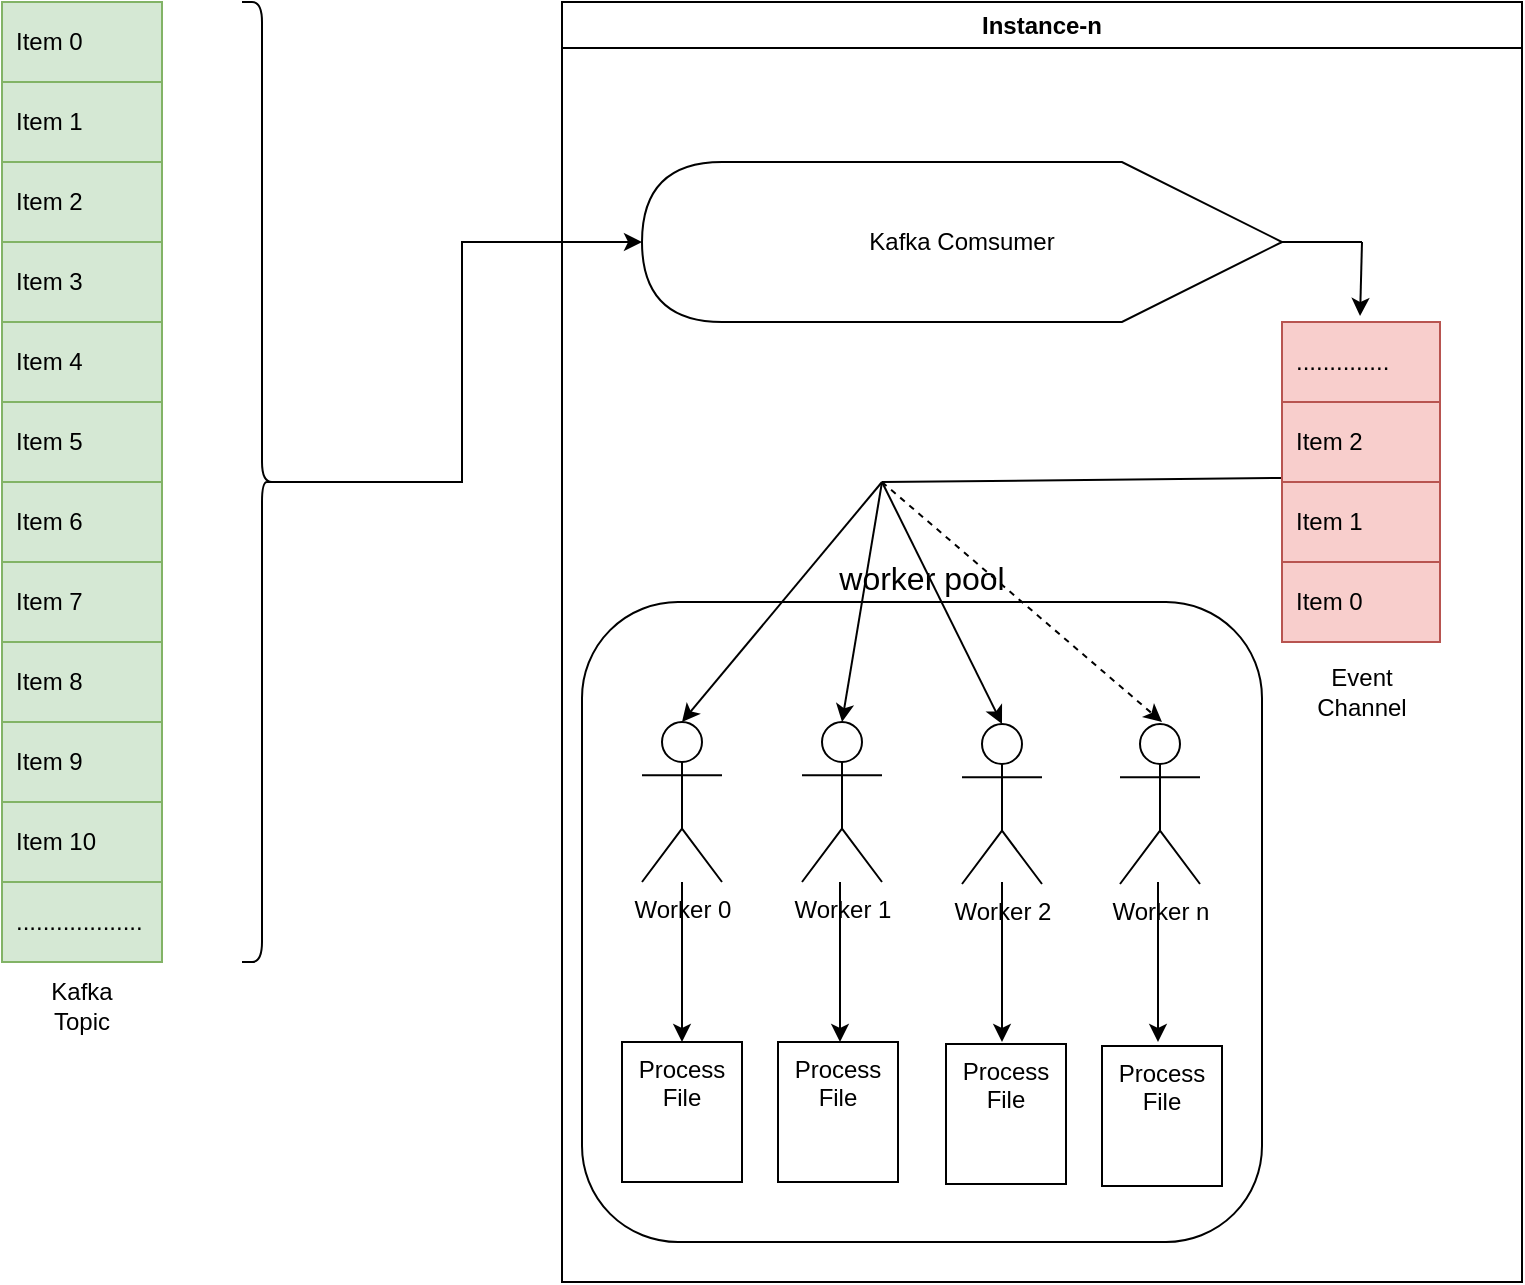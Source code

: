 <mxfile version="24.8.4">
  <diagram name="Page-1" id="sOotC2LdYVgw5ZosODeW">
    <mxGraphModel dx="1434" dy="788" grid="1" gridSize="10" guides="1" tooltips="1" connect="1" arrows="1" fold="1" page="1" pageScale="1" pageWidth="850" pageHeight="1100" math="0" shadow="0">
      <root>
        <mxCell id="0" />
        <mxCell id="1" parent="0" />
        <mxCell id="hxlogFKfareEqJslP9uV-1" value="" style="shape=table;startSize=0;container=1;collapsible=0;childLayout=tableLayout;fontSize=11;fillColor=#d5e8d4;strokeColor=#82b366;" vertex="1" parent="1">
          <mxGeometry x="40" y="40" width="80" height="160" as="geometry" />
        </mxCell>
        <mxCell id="hxlogFKfareEqJslP9uV-2" value="" style="shape=tableRow;horizontal=0;startSize=0;swimlaneHead=0;swimlaneBody=0;strokeColor=inherit;top=0;left=0;bottom=0;right=0;collapsible=0;dropTarget=0;fillColor=none;points=[[0,0.5],[1,0.5]];portConstraint=eastwest;fontSize=16;" vertex="1" parent="hxlogFKfareEqJslP9uV-1">
          <mxGeometry width="80" height="40" as="geometry" />
        </mxCell>
        <mxCell id="hxlogFKfareEqJslP9uV-3" value="Item 0" style="shape=partialRectangle;html=1;whiteSpace=wrap;connectable=0;strokeColor=inherit;overflow=hidden;fillColor=none;top=0;left=0;bottom=0;right=0;pointerEvents=1;fontSize=12;align=left;spacingLeft=5;" vertex="1" parent="hxlogFKfareEqJslP9uV-2">
          <mxGeometry width="80" height="40" as="geometry">
            <mxRectangle width="80" height="40" as="alternateBounds" />
          </mxGeometry>
        </mxCell>
        <mxCell id="hxlogFKfareEqJslP9uV-4" value="" style="shape=tableRow;horizontal=0;startSize=0;swimlaneHead=0;swimlaneBody=0;strokeColor=inherit;top=0;left=0;bottom=0;right=0;collapsible=0;dropTarget=0;fillColor=none;points=[[0,0.5],[1,0.5]];portConstraint=eastwest;fontSize=16;" vertex="1" parent="hxlogFKfareEqJslP9uV-1">
          <mxGeometry y="40" width="80" height="40" as="geometry" />
        </mxCell>
        <mxCell id="hxlogFKfareEqJslP9uV-5" value="Item 1" style="shape=partialRectangle;html=1;whiteSpace=wrap;connectable=0;strokeColor=inherit;overflow=hidden;fillColor=none;top=0;left=0;bottom=0;right=0;pointerEvents=1;fontSize=12;align=left;spacingLeft=5;" vertex="1" parent="hxlogFKfareEqJslP9uV-4">
          <mxGeometry width="80" height="40" as="geometry">
            <mxRectangle width="80" height="40" as="alternateBounds" />
          </mxGeometry>
        </mxCell>
        <mxCell id="hxlogFKfareEqJslP9uV-6" value="" style="shape=tableRow;horizontal=0;startSize=0;swimlaneHead=0;swimlaneBody=0;strokeColor=inherit;top=0;left=0;bottom=0;right=0;collapsible=0;dropTarget=0;fillColor=none;points=[[0,0.5],[1,0.5]];portConstraint=eastwest;fontSize=16;" vertex="1" parent="hxlogFKfareEqJslP9uV-1">
          <mxGeometry y="80" width="80" height="40" as="geometry" />
        </mxCell>
        <mxCell id="hxlogFKfareEqJslP9uV-7" value="Item 2" style="shape=partialRectangle;html=1;whiteSpace=wrap;connectable=0;strokeColor=inherit;overflow=hidden;fillColor=none;top=0;left=0;bottom=0;right=0;pointerEvents=1;fontSize=12;align=left;spacingLeft=5;" vertex="1" parent="hxlogFKfareEqJslP9uV-6">
          <mxGeometry width="80" height="40" as="geometry">
            <mxRectangle width="80" height="40" as="alternateBounds" />
          </mxGeometry>
        </mxCell>
        <mxCell id="hxlogFKfareEqJslP9uV-8" style="shape=tableRow;horizontal=0;startSize=0;swimlaneHead=0;swimlaneBody=0;strokeColor=inherit;top=0;left=0;bottom=0;right=0;collapsible=0;dropTarget=0;fillColor=none;points=[[0,0.5],[1,0.5]];portConstraint=eastwest;fontSize=16;" vertex="1" parent="hxlogFKfareEqJslP9uV-1">
          <mxGeometry y="120" width="80" height="40" as="geometry" />
        </mxCell>
        <mxCell id="hxlogFKfareEqJslP9uV-9" value="Item 3" style="shape=partialRectangle;html=1;whiteSpace=wrap;connectable=0;strokeColor=inherit;overflow=hidden;fillColor=none;top=0;left=0;bottom=0;right=0;pointerEvents=1;fontSize=12;align=left;spacingLeft=5;" vertex="1" parent="hxlogFKfareEqJslP9uV-8">
          <mxGeometry width="80" height="40" as="geometry">
            <mxRectangle width="80" height="40" as="alternateBounds" />
          </mxGeometry>
        </mxCell>
        <mxCell id="hxlogFKfareEqJslP9uV-10" value="" style="shape=table;startSize=0;container=1;collapsible=0;childLayout=tableLayout;fontSize=11;fillColor=#d5e8d4;strokeColor=#82b366;" vertex="1" parent="1">
          <mxGeometry x="40" y="200" width="80" height="160" as="geometry" />
        </mxCell>
        <mxCell id="hxlogFKfareEqJslP9uV-11" value="" style="shape=tableRow;horizontal=0;startSize=0;swimlaneHead=0;swimlaneBody=0;strokeColor=inherit;top=0;left=0;bottom=0;right=0;collapsible=0;dropTarget=0;fillColor=none;points=[[0,0.5],[1,0.5]];portConstraint=eastwest;fontSize=16;" vertex="1" parent="hxlogFKfareEqJslP9uV-10">
          <mxGeometry width="80" height="40" as="geometry" />
        </mxCell>
        <mxCell id="hxlogFKfareEqJslP9uV-12" value="Item 4" style="shape=partialRectangle;html=1;whiteSpace=wrap;connectable=0;strokeColor=inherit;overflow=hidden;fillColor=none;top=0;left=0;bottom=0;right=0;pointerEvents=1;fontSize=12;align=left;spacingLeft=5;" vertex="1" parent="hxlogFKfareEqJslP9uV-11">
          <mxGeometry width="80" height="40" as="geometry">
            <mxRectangle width="80" height="40" as="alternateBounds" />
          </mxGeometry>
        </mxCell>
        <mxCell id="hxlogFKfareEqJslP9uV-13" value="" style="shape=tableRow;horizontal=0;startSize=0;swimlaneHead=0;swimlaneBody=0;strokeColor=inherit;top=0;left=0;bottom=0;right=0;collapsible=0;dropTarget=0;fillColor=none;points=[[0,0.5],[1,0.5]];portConstraint=eastwest;fontSize=16;" vertex="1" parent="hxlogFKfareEqJslP9uV-10">
          <mxGeometry y="40" width="80" height="40" as="geometry" />
        </mxCell>
        <mxCell id="hxlogFKfareEqJslP9uV-14" value="Item 5" style="shape=partialRectangle;html=1;whiteSpace=wrap;connectable=0;strokeColor=inherit;overflow=hidden;fillColor=none;top=0;left=0;bottom=0;right=0;pointerEvents=1;fontSize=12;align=left;spacingLeft=5;" vertex="1" parent="hxlogFKfareEqJslP9uV-13">
          <mxGeometry width="80" height="40" as="geometry">
            <mxRectangle width="80" height="40" as="alternateBounds" />
          </mxGeometry>
        </mxCell>
        <mxCell id="hxlogFKfareEqJslP9uV-15" value="" style="shape=tableRow;horizontal=0;startSize=0;swimlaneHead=0;swimlaneBody=0;strokeColor=inherit;top=0;left=0;bottom=0;right=0;collapsible=0;dropTarget=0;fillColor=none;points=[[0,0.5],[1,0.5]];portConstraint=eastwest;fontSize=16;" vertex="1" parent="hxlogFKfareEqJslP9uV-10">
          <mxGeometry y="80" width="80" height="40" as="geometry" />
        </mxCell>
        <mxCell id="hxlogFKfareEqJslP9uV-16" value="Item 6" style="shape=partialRectangle;html=1;whiteSpace=wrap;connectable=0;strokeColor=inherit;overflow=hidden;fillColor=none;top=0;left=0;bottom=0;right=0;pointerEvents=1;fontSize=12;align=left;spacingLeft=5;" vertex="1" parent="hxlogFKfareEqJslP9uV-15">
          <mxGeometry width="80" height="40" as="geometry">
            <mxRectangle width="80" height="40" as="alternateBounds" />
          </mxGeometry>
        </mxCell>
        <mxCell id="hxlogFKfareEqJslP9uV-17" style="shape=tableRow;horizontal=0;startSize=0;swimlaneHead=0;swimlaneBody=0;strokeColor=inherit;top=0;left=0;bottom=0;right=0;collapsible=0;dropTarget=0;fillColor=none;points=[[0,0.5],[1,0.5]];portConstraint=eastwest;fontSize=16;" vertex="1" parent="hxlogFKfareEqJslP9uV-10">
          <mxGeometry y="120" width="80" height="40" as="geometry" />
        </mxCell>
        <mxCell id="hxlogFKfareEqJslP9uV-18" value="Item 7" style="shape=partialRectangle;html=1;whiteSpace=wrap;connectable=0;strokeColor=inherit;overflow=hidden;fillColor=none;top=0;left=0;bottom=0;right=0;pointerEvents=1;fontSize=12;align=left;spacingLeft=5;" vertex="1" parent="hxlogFKfareEqJslP9uV-17">
          <mxGeometry width="80" height="40" as="geometry">
            <mxRectangle width="80" height="40" as="alternateBounds" />
          </mxGeometry>
        </mxCell>
        <mxCell id="hxlogFKfareEqJslP9uV-54" value="" style="shape=table;startSize=0;container=1;collapsible=0;childLayout=tableLayout;fontSize=11;fillColor=#d5e8d4;strokeColor=#82b366;" vertex="1" parent="1">
          <mxGeometry x="40" y="360" width="80" height="160" as="geometry" />
        </mxCell>
        <mxCell id="hxlogFKfareEqJslP9uV-55" value="" style="shape=tableRow;horizontal=0;startSize=0;swimlaneHead=0;swimlaneBody=0;strokeColor=inherit;top=0;left=0;bottom=0;right=0;collapsible=0;dropTarget=0;fillColor=none;points=[[0,0.5],[1,0.5]];portConstraint=eastwest;fontSize=16;" vertex="1" parent="hxlogFKfareEqJslP9uV-54">
          <mxGeometry width="80" height="40" as="geometry" />
        </mxCell>
        <mxCell id="hxlogFKfareEqJslP9uV-56" value="Item 8" style="shape=partialRectangle;html=1;whiteSpace=wrap;connectable=0;strokeColor=inherit;overflow=hidden;fillColor=none;top=0;left=0;bottom=0;right=0;pointerEvents=1;fontSize=12;align=left;spacingLeft=5;" vertex="1" parent="hxlogFKfareEqJslP9uV-55">
          <mxGeometry width="80" height="40" as="geometry">
            <mxRectangle width="80" height="40" as="alternateBounds" />
          </mxGeometry>
        </mxCell>
        <mxCell id="hxlogFKfareEqJslP9uV-57" value="" style="shape=tableRow;horizontal=0;startSize=0;swimlaneHead=0;swimlaneBody=0;strokeColor=inherit;top=0;left=0;bottom=0;right=0;collapsible=0;dropTarget=0;fillColor=none;points=[[0,0.5],[1,0.5]];portConstraint=eastwest;fontSize=16;" vertex="1" parent="hxlogFKfareEqJslP9uV-54">
          <mxGeometry y="40" width="80" height="40" as="geometry" />
        </mxCell>
        <mxCell id="hxlogFKfareEqJslP9uV-58" value="Item 9" style="shape=partialRectangle;html=1;whiteSpace=wrap;connectable=0;strokeColor=inherit;overflow=hidden;fillColor=none;top=0;left=0;bottom=0;right=0;pointerEvents=1;fontSize=12;align=left;spacingLeft=5;" vertex="1" parent="hxlogFKfareEqJslP9uV-57">
          <mxGeometry width="80" height="40" as="geometry">
            <mxRectangle width="80" height="40" as="alternateBounds" />
          </mxGeometry>
        </mxCell>
        <mxCell id="hxlogFKfareEqJslP9uV-59" value="" style="shape=tableRow;horizontal=0;startSize=0;swimlaneHead=0;swimlaneBody=0;strokeColor=inherit;top=0;left=0;bottom=0;right=0;collapsible=0;dropTarget=0;fillColor=none;points=[[0,0.5],[1,0.5]];portConstraint=eastwest;fontSize=16;" vertex="1" parent="hxlogFKfareEqJslP9uV-54">
          <mxGeometry y="80" width="80" height="40" as="geometry" />
        </mxCell>
        <mxCell id="hxlogFKfareEqJslP9uV-60" value="Item 10" style="shape=partialRectangle;html=1;whiteSpace=wrap;connectable=0;strokeColor=inherit;overflow=hidden;fillColor=none;top=0;left=0;bottom=0;right=0;pointerEvents=1;fontSize=12;align=left;spacingLeft=5;" vertex="1" parent="hxlogFKfareEqJslP9uV-59">
          <mxGeometry width="80" height="40" as="geometry">
            <mxRectangle width="80" height="40" as="alternateBounds" />
          </mxGeometry>
        </mxCell>
        <mxCell id="hxlogFKfareEqJslP9uV-61" style="shape=tableRow;horizontal=0;startSize=0;swimlaneHead=0;swimlaneBody=0;strokeColor=inherit;top=0;left=0;bottom=0;right=0;collapsible=0;dropTarget=0;fillColor=none;points=[[0,0.5],[1,0.5]];portConstraint=eastwest;fontSize=16;" vertex="1" parent="hxlogFKfareEqJslP9uV-54">
          <mxGeometry y="120" width="80" height="40" as="geometry" />
        </mxCell>
        <mxCell id="hxlogFKfareEqJslP9uV-62" value="..................." style="shape=partialRectangle;html=1;whiteSpace=wrap;connectable=0;strokeColor=inherit;overflow=hidden;fillColor=none;top=0;left=0;bottom=0;right=0;pointerEvents=1;fontSize=12;align=left;spacingLeft=5;" vertex="1" parent="hxlogFKfareEqJslP9uV-61">
          <mxGeometry width="80" height="40" as="geometry">
            <mxRectangle width="80" height="40" as="alternateBounds" />
          </mxGeometry>
        </mxCell>
        <mxCell id="hxlogFKfareEqJslP9uV-63" value="Kafka Topic" style="text;html=1;align=center;verticalAlign=middle;whiteSpace=wrap;rounded=0;" vertex="1" parent="1">
          <mxGeometry x="50" y="527" width="60" height="30" as="geometry" />
        </mxCell>
        <mxCell id="hxlogFKfareEqJslP9uV-103" value="" style="shape=curlyBracket;whiteSpace=wrap;html=1;rounded=1;flipH=1;labelPosition=right;verticalLabelPosition=middle;align=left;verticalAlign=middle;" vertex="1" parent="1">
          <mxGeometry x="160" y="40" width="20" height="480" as="geometry" />
        </mxCell>
        <mxCell id="hxlogFKfareEqJslP9uV-108" value="" style="group;movable=1;resizable=1;rotatable=1;deletable=1;editable=1;locked=0;connectable=1;" vertex="1" connectable="0" parent="1">
          <mxGeometry x="320" y="40" width="480" height="640" as="geometry" />
        </mxCell>
        <mxCell id="hxlogFKfareEqJslP9uV-100" value="worker pool" style="rounded=1;whiteSpace=wrap;html=1;fillColor=none;labelPosition=center;verticalLabelPosition=top;align=center;verticalAlign=bottom;fontSize=16;" vertex="1" parent="hxlogFKfareEqJslP9uV-108">
          <mxGeometry x="10" y="300" width="340" height="320" as="geometry" />
        </mxCell>
        <mxCell id="hxlogFKfareEqJslP9uV-104" style="edgeStyle=orthogonalEdgeStyle;rounded=0;orthogonalLoop=1;jettySize=auto;html=1;exitX=0.1;exitY=0.5;exitDx=0;exitDy=0;exitPerimeter=0;entryX=1;entryY=0.5;entryDx=0;entryDy=0;entryPerimeter=0;" edge="1" parent="hxlogFKfareEqJslP9uV-108" source="hxlogFKfareEqJslP9uV-103" target="hxlogFKfareEqJslP9uV-64">
          <mxGeometry relative="1" as="geometry" />
        </mxCell>
        <mxCell id="hxlogFKfareEqJslP9uV-24" value="Instance-n" style="swimlane;whiteSpace=wrap;html=1;swimlaneFillColor=none;container=0;" vertex="1" parent="hxlogFKfareEqJslP9uV-108">
          <mxGeometry width="480" height="640" as="geometry" />
        </mxCell>
        <mxCell id="hxlogFKfareEqJslP9uV-69" value="" style="endArrow=classic;html=1;rounded=0;entryX=0.494;entryY=-0.075;entryDx=0;entryDy=0;entryPerimeter=0;" edge="1" parent="hxlogFKfareEqJslP9uV-108" target="hxlogFKfareEqJslP9uV-37">
          <mxGeometry width="50" height="50" relative="1" as="geometry">
            <mxPoint x="400" y="120" as="sourcePoint" />
            <mxPoint x="130" y="300" as="targetPoint" />
          </mxGeometry>
        </mxCell>
        <mxCell id="hxlogFKfareEqJslP9uV-83" value="Worker 2" style="shape=umlActor;verticalLabelPosition=bottom;verticalAlign=top;html=1;outlineConnect=0;" vertex="1" parent="hxlogFKfareEqJslP9uV-108">
          <mxGeometry x="200" y="361" width="40" height="80" as="geometry" />
        </mxCell>
        <mxCell id="hxlogFKfareEqJslP9uV-84" value="Worker n" style="shape=umlActor;verticalLabelPosition=bottom;verticalAlign=top;html=1;outlineConnect=0;" vertex="1" parent="hxlogFKfareEqJslP9uV-108">
          <mxGeometry x="279" y="361" width="40" height="80" as="geometry" />
        </mxCell>
        <mxCell id="hxlogFKfareEqJslP9uV-87" value="" style="edgeStyle=orthogonalEdgeStyle;rounded=0;orthogonalLoop=1;jettySize=auto;html=1;" edge="1" parent="hxlogFKfareEqJslP9uV-108">
          <mxGeometry relative="1" as="geometry">
            <mxPoint x="139" y="440" as="sourcePoint" />
            <mxPoint x="139" y="520" as="targetPoint" />
            <Array as="points">
              <mxPoint x="139" y="510" />
              <mxPoint x="139" y="510" />
            </Array>
          </mxGeometry>
        </mxCell>
        <mxCell id="hxlogFKfareEqJslP9uV-88" value="" style="edgeStyle=orthogonalEdgeStyle;rounded=0;orthogonalLoop=1;jettySize=auto;html=1;" edge="1" parent="hxlogFKfareEqJslP9uV-108">
          <mxGeometry relative="1" as="geometry">
            <mxPoint x="220" y="440" as="sourcePoint" />
            <mxPoint x="220" y="520" as="targetPoint" />
            <Array as="points">
              <mxPoint x="220" y="510" />
              <mxPoint x="220" y="510" />
            </Array>
          </mxGeometry>
        </mxCell>
        <mxCell id="hxlogFKfareEqJslP9uV-89" value="" style="edgeStyle=orthogonalEdgeStyle;rounded=0;orthogonalLoop=1;jettySize=auto;html=1;" edge="1" parent="hxlogFKfareEqJslP9uV-108">
          <mxGeometry relative="1" as="geometry">
            <mxPoint x="298" y="440" as="sourcePoint" />
            <mxPoint x="298" y="520" as="targetPoint" />
            <Array as="points">
              <mxPoint x="298" y="510" />
              <mxPoint x="298" y="510" />
            </Array>
          </mxGeometry>
        </mxCell>
        <mxCell id="hxlogFKfareEqJslP9uV-90" value="Process&lt;div&gt;File&lt;/div&gt;" style="whiteSpace=wrap;html=1;verticalAlign=top;" vertex="1" parent="hxlogFKfareEqJslP9uV-108">
          <mxGeometry x="108" y="520" width="60" height="70" as="geometry" />
        </mxCell>
        <mxCell id="hxlogFKfareEqJslP9uV-91" value="Process&lt;div&gt;File&lt;/div&gt;" style="whiteSpace=wrap;html=1;verticalAlign=top;" vertex="1" parent="hxlogFKfareEqJslP9uV-108">
          <mxGeometry x="192" y="521" width="60" height="70" as="geometry" />
        </mxCell>
        <mxCell id="hxlogFKfareEqJslP9uV-92" value="Process&lt;div&gt;File&lt;/div&gt;" style="whiteSpace=wrap;html=1;verticalAlign=top;" vertex="1" parent="hxlogFKfareEqJslP9uV-108">
          <mxGeometry x="270" y="522" width="60" height="70" as="geometry" />
        </mxCell>
        <mxCell id="hxlogFKfareEqJslP9uV-94" value="" style="endArrow=none;html=1;rounded=0;entryX=0;entryY=-0.05;entryDx=0;entryDy=0;entryPerimeter=0;" edge="1" parent="hxlogFKfareEqJslP9uV-108" target="hxlogFKfareEqJslP9uV-41">
          <mxGeometry width="50" height="50" relative="1" as="geometry">
            <mxPoint x="160" y="240" as="sourcePoint" />
            <mxPoint x="130" y="370" as="targetPoint" />
          </mxGeometry>
        </mxCell>
        <mxCell id="hxlogFKfareEqJslP9uV-95" value="" style="endArrow=classic;html=1;rounded=0;entryX=0.5;entryY=0;entryDx=0;entryDy=0;entryPerimeter=0;" edge="1" parent="hxlogFKfareEqJslP9uV-108" target="hxlogFKfareEqJslP9uV-70">
          <mxGeometry width="50" height="50" relative="1" as="geometry">
            <mxPoint x="160" y="240" as="sourcePoint" />
            <mxPoint x="130" y="370" as="targetPoint" />
          </mxGeometry>
        </mxCell>
        <mxCell id="hxlogFKfareEqJslP9uV-96" value="" style="endArrow=classic;html=1;rounded=0;entryX=0.5;entryY=0;entryDx=0;entryDy=0;entryPerimeter=0;" edge="1" parent="hxlogFKfareEqJslP9uV-108" target="hxlogFKfareEqJslP9uV-71">
          <mxGeometry width="50" height="50" relative="1" as="geometry">
            <mxPoint x="160" y="240" as="sourcePoint" />
            <mxPoint x="70" y="370" as="targetPoint" />
          </mxGeometry>
        </mxCell>
        <mxCell id="hxlogFKfareEqJslP9uV-97" value="" style="endArrow=classic;html=1;rounded=0;entryX=0.5;entryY=0;entryDx=0;entryDy=0;entryPerimeter=0;" edge="1" parent="hxlogFKfareEqJslP9uV-108" target="hxlogFKfareEqJslP9uV-83">
          <mxGeometry width="50" height="50" relative="1" as="geometry">
            <mxPoint x="160" y="240" as="sourcePoint" />
            <mxPoint x="150" y="370" as="targetPoint" />
          </mxGeometry>
        </mxCell>
        <mxCell id="hxlogFKfareEqJslP9uV-98" value="" style="endArrow=classic;html=1;rounded=0;dashed=1;" edge="1" parent="hxlogFKfareEqJslP9uV-108">
          <mxGeometry width="50" height="50" relative="1" as="geometry">
            <mxPoint x="160" y="240" as="sourcePoint" />
            <mxPoint x="300" y="360" as="targetPoint" />
          </mxGeometry>
        </mxCell>
        <mxCell id="hxlogFKfareEqJslP9uV-36" value="" style="shape=table;startSize=0;container=1;collapsible=0;childLayout=tableLayout;fontSize=11;fillColor=#f8cecc;strokeColor=#b85450;swimlaneFillColor=#d0a4a4;" vertex="1" parent="hxlogFKfareEqJslP9uV-108">
          <mxGeometry x="360" y="160" width="79" height="160" as="geometry" />
        </mxCell>
        <mxCell id="hxlogFKfareEqJslP9uV-37" value="" style="shape=tableRow;horizontal=0;startSize=0;swimlaneHead=0;swimlaneBody=0;strokeColor=inherit;top=0;left=0;bottom=0;right=0;collapsible=0;dropTarget=0;fillColor=none;points=[[0,0.5],[1,0.5]];portConstraint=eastwest;fontSize=16;" vertex="1" parent="hxlogFKfareEqJslP9uV-36">
          <mxGeometry width="79" height="40" as="geometry" />
        </mxCell>
        <mxCell id="hxlogFKfareEqJslP9uV-38" value=".............." style="shape=partialRectangle;html=1;whiteSpace=wrap;connectable=0;strokeColor=inherit;overflow=hidden;fillColor=none;top=0;left=0;bottom=0;right=0;pointerEvents=1;fontSize=12;align=left;spacingLeft=5;" vertex="1" parent="hxlogFKfareEqJslP9uV-37">
          <mxGeometry width="79" height="40" as="geometry">
            <mxRectangle width="79" height="40" as="alternateBounds" />
          </mxGeometry>
        </mxCell>
        <mxCell id="hxlogFKfareEqJslP9uV-39" value="" style="shape=tableRow;horizontal=0;startSize=0;swimlaneHead=0;swimlaneBody=0;strokeColor=inherit;top=0;left=0;bottom=0;right=0;collapsible=0;dropTarget=0;fillColor=none;points=[[0,0.5],[1,0.5]];portConstraint=eastwest;fontSize=16;" vertex="1" parent="hxlogFKfareEqJslP9uV-36">
          <mxGeometry y="40" width="79" height="40" as="geometry" />
        </mxCell>
        <mxCell id="hxlogFKfareEqJslP9uV-40" value="Item 2" style="shape=partialRectangle;html=1;whiteSpace=wrap;connectable=0;strokeColor=inherit;overflow=hidden;fillColor=none;top=0;left=0;bottom=0;right=0;pointerEvents=1;fontSize=12;align=left;spacingLeft=5;" vertex="1" parent="hxlogFKfareEqJslP9uV-39">
          <mxGeometry width="79" height="40" as="geometry">
            <mxRectangle width="79" height="40" as="alternateBounds" />
          </mxGeometry>
        </mxCell>
        <mxCell id="hxlogFKfareEqJslP9uV-41" value="" style="shape=tableRow;horizontal=0;startSize=0;swimlaneHead=0;swimlaneBody=0;strokeColor=inherit;top=0;left=0;bottom=0;right=0;collapsible=0;dropTarget=0;fillColor=none;points=[[0,0.5],[1,0.5]];portConstraint=eastwest;fontSize=16;" vertex="1" parent="hxlogFKfareEqJslP9uV-36">
          <mxGeometry y="80" width="79" height="40" as="geometry" />
        </mxCell>
        <mxCell id="hxlogFKfareEqJslP9uV-42" value="Item 1" style="shape=partialRectangle;html=1;whiteSpace=wrap;connectable=0;strokeColor=inherit;overflow=hidden;fillColor=none;top=0;left=0;bottom=0;right=0;pointerEvents=1;fontSize=12;align=left;spacingLeft=5;" vertex="1" parent="hxlogFKfareEqJslP9uV-41">
          <mxGeometry width="79" height="40" as="geometry">
            <mxRectangle width="79" height="40" as="alternateBounds" />
          </mxGeometry>
        </mxCell>
        <mxCell id="hxlogFKfareEqJslP9uV-43" style="shape=tableRow;horizontal=0;startSize=0;swimlaneHead=0;swimlaneBody=0;strokeColor=inherit;top=0;left=0;bottom=0;right=0;collapsible=0;dropTarget=0;fillColor=none;points=[[0,0.5],[1,0.5]];portConstraint=eastwest;fontSize=16;" vertex="1" parent="hxlogFKfareEqJslP9uV-36">
          <mxGeometry y="120" width="79" height="40" as="geometry" />
        </mxCell>
        <mxCell id="hxlogFKfareEqJslP9uV-44" value="Item 0" style="shape=partialRectangle;html=1;whiteSpace=wrap;connectable=0;strokeColor=inherit;overflow=hidden;fillColor=none;top=0;left=0;bottom=0;right=0;pointerEvents=1;fontSize=12;align=left;spacingLeft=5;" vertex="1" parent="hxlogFKfareEqJslP9uV-43">
          <mxGeometry width="79" height="40" as="geometry">
            <mxRectangle width="79" height="40" as="alternateBounds" />
          </mxGeometry>
        </mxCell>
        <mxCell id="hxlogFKfareEqJslP9uV-64" value="Kafka Comsumer" style="shape=display;whiteSpace=wrap;html=1;direction=west;" vertex="1" parent="hxlogFKfareEqJslP9uV-108">
          <mxGeometry x="40" y="80" width="320" height="80" as="geometry" />
        </mxCell>
        <mxCell id="hxlogFKfareEqJslP9uV-67" value="" style="endArrow=none;html=1;rounded=0;exitX=0;exitY=0.5;exitDx=0;exitDy=0;exitPerimeter=0;" edge="1" parent="hxlogFKfareEqJslP9uV-108" source="hxlogFKfareEqJslP9uV-64">
          <mxGeometry width="50" height="50" relative="1" as="geometry">
            <mxPoint x="374.5" y="120" as="sourcePoint" />
            <mxPoint x="400" y="120" as="targetPoint" />
          </mxGeometry>
        </mxCell>
        <mxCell id="hxlogFKfareEqJslP9uV-86" value="" style="edgeStyle=orthogonalEdgeStyle;rounded=0;orthogonalLoop=1;jettySize=auto;html=1;" edge="1" parent="hxlogFKfareEqJslP9uV-108" source="hxlogFKfareEqJslP9uV-70" target="hxlogFKfareEqJslP9uV-85">
          <mxGeometry relative="1" as="geometry">
            <Array as="points">
              <mxPoint x="60" y="510" />
              <mxPoint x="60" y="510" />
            </Array>
          </mxGeometry>
        </mxCell>
        <mxCell id="hxlogFKfareEqJslP9uV-70" value="Worker 0" style="shape=umlActor;verticalLabelPosition=bottom;verticalAlign=top;html=1;outlineConnect=0;" vertex="1" parent="hxlogFKfareEqJslP9uV-108">
          <mxGeometry x="40" y="360" width="40" height="80" as="geometry" />
        </mxCell>
        <mxCell id="hxlogFKfareEqJslP9uV-71" value="Worker 1" style="shape=umlActor;verticalLabelPosition=bottom;verticalAlign=top;html=1;outlineConnect=0;" vertex="1" parent="hxlogFKfareEqJslP9uV-108">
          <mxGeometry x="120" y="360" width="40" height="80" as="geometry" />
        </mxCell>
        <mxCell id="hxlogFKfareEqJslP9uV-85" value="Process&lt;div&gt;File&lt;/div&gt;" style="whiteSpace=wrap;html=1;verticalAlign=top;" vertex="1" parent="hxlogFKfareEqJslP9uV-108">
          <mxGeometry x="30" y="520" width="60" height="70" as="geometry" />
        </mxCell>
        <mxCell id="hxlogFKfareEqJslP9uV-99" value="Event&lt;div&gt;Channel&lt;/div&gt;" style="text;html=1;align=center;verticalAlign=middle;whiteSpace=wrap;rounded=0;" vertex="1" parent="hxlogFKfareEqJslP9uV-108">
          <mxGeometry x="369.5" y="330" width="60" height="30" as="geometry" />
        </mxCell>
      </root>
    </mxGraphModel>
  </diagram>
</mxfile>
